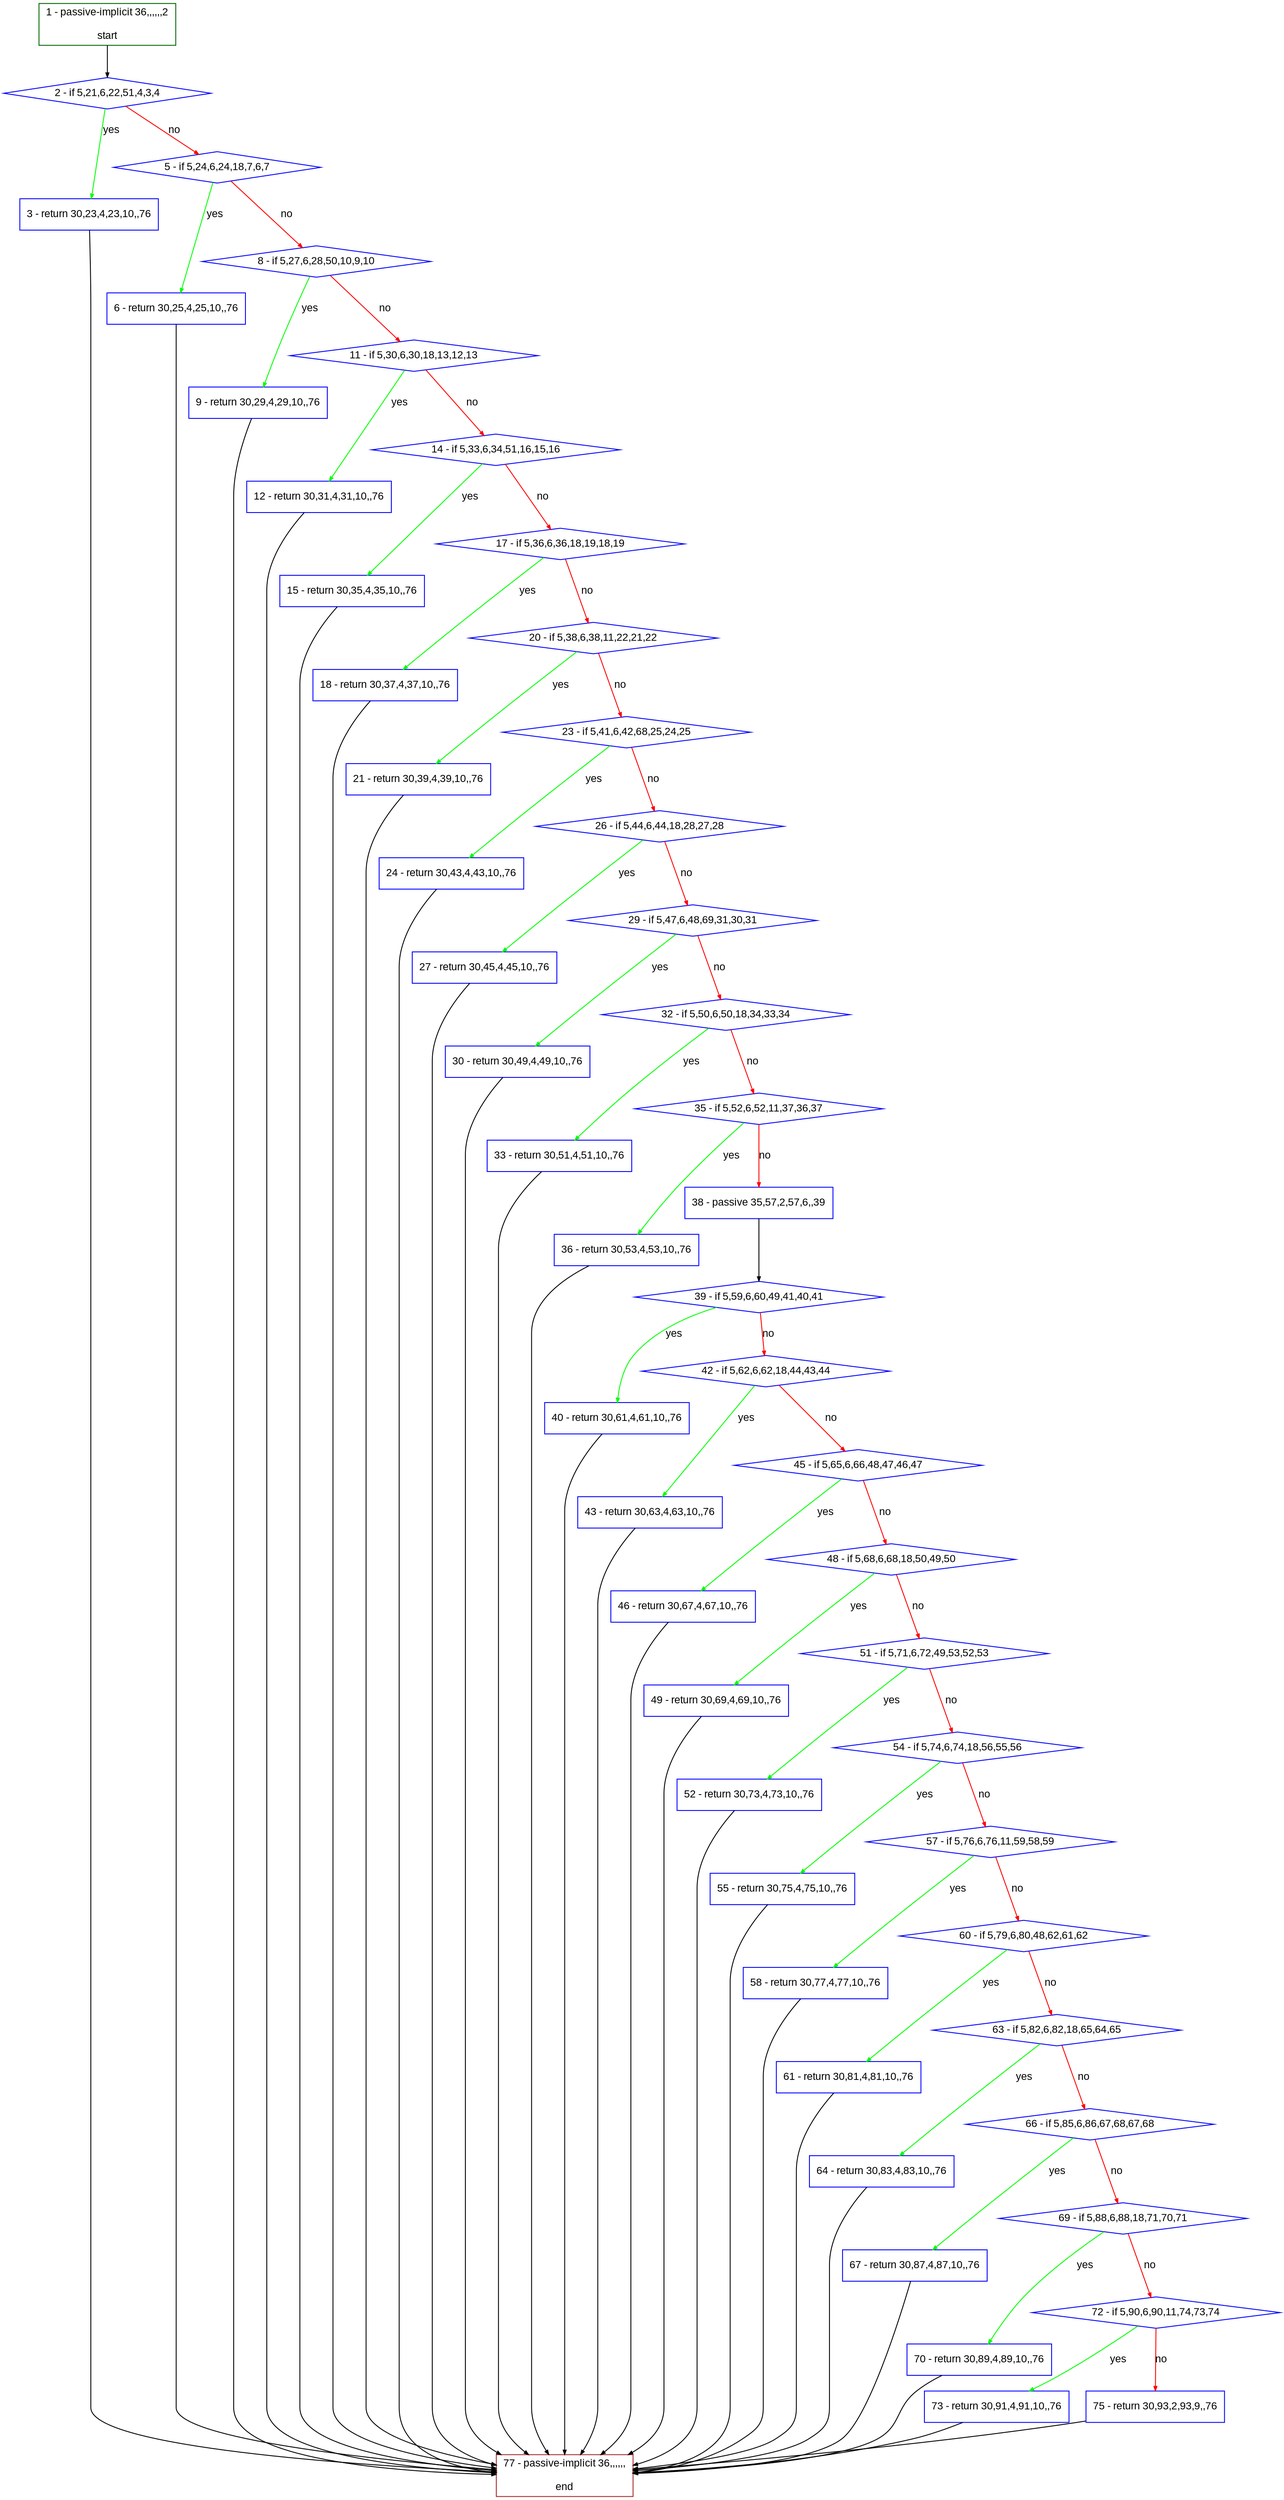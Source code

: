 digraph "" {
  graph [bgcolor="white", fillcolor="#FFFFCC", pack="true", packmode="clust", fontname="Arial", label="", fontsize="12", compound="true", style="rounded,filled"];
  node [node_initialized="no", fillcolor="white", fontname="Arial", label="", color="grey", fontsize="12", fixedsize="false", compound="true", shape="rectangle", style="filled"];
  edge [arrowtail="none", lhead="", fontcolor="black", fontname="Arial", label="", color="black", fontsize="12", arrowhead="normal", arrowsize="0.5", compound="true", ltail="", dir="forward"];
  __N1 [fillcolor="#ffffff", label="2 - if 5,21,6,22,51,4,3,4", color="#0000ff", shape="diamond", style="filled"];
  __N2 [fillcolor="#ffffff", label="1 - passive-implicit 36,,,,,,2\n\nstart", color="#006400", shape="box", style="filled"];
  __N3 [fillcolor="#ffffff", label="3 - return 30,23,4,23,10,,76", color="#0000ff", shape="box", style="filled"];
  __N4 [fillcolor="#ffffff", label="5 - if 5,24,6,24,18,7,6,7", color="#0000ff", shape="diamond", style="filled"];
  __N5 [fillcolor="#ffffff", label="77 - passive-implicit 36,,,,,,\n\nend", color="#a52a2a", shape="box", style="filled"];
  __N6 [fillcolor="#ffffff", label="6 - return 30,25,4,25,10,,76", color="#0000ff", shape="box", style="filled"];
  __N7 [fillcolor="#ffffff", label="8 - if 5,27,6,28,50,10,9,10", color="#0000ff", shape="diamond", style="filled"];
  __N8 [fillcolor="#ffffff", label="9 - return 30,29,4,29,10,,76", color="#0000ff", shape="box", style="filled"];
  __N9 [fillcolor="#ffffff", label="11 - if 5,30,6,30,18,13,12,13", color="#0000ff", shape="diamond", style="filled"];
  __N10 [fillcolor="#ffffff", label="12 - return 30,31,4,31,10,,76", color="#0000ff", shape="box", style="filled"];
  __N11 [fillcolor="#ffffff", label="14 - if 5,33,6,34,51,16,15,16", color="#0000ff", shape="diamond", style="filled"];
  __N12 [fillcolor="#ffffff", label="15 - return 30,35,4,35,10,,76", color="#0000ff", shape="box", style="filled"];
  __N13 [fillcolor="#ffffff", label="17 - if 5,36,6,36,18,19,18,19", color="#0000ff", shape="diamond", style="filled"];
  __N14 [fillcolor="#ffffff", label="18 - return 30,37,4,37,10,,76", color="#0000ff", shape="box", style="filled"];
  __N15 [fillcolor="#ffffff", label="20 - if 5,38,6,38,11,22,21,22", color="#0000ff", shape="diamond", style="filled"];
  __N16 [fillcolor="#ffffff", label="21 - return 30,39,4,39,10,,76", color="#0000ff", shape="box", style="filled"];
  __N17 [fillcolor="#ffffff", label="23 - if 5,41,6,42,68,25,24,25", color="#0000ff", shape="diamond", style="filled"];
  __N18 [fillcolor="#ffffff", label="24 - return 30,43,4,43,10,,76", color="#0000ff", shape="box", style="filled"];
  __N19 [fillcolor="#ffffff", label="26 - if 5,44,6,44,18,28,27,28", color="#0000ff", shape="diamond", style="filled"];
  __N20 [fillcolor="#ffffff", label="27 - return 30,45,4,45,10,,76", color="#0000ff", shape="box", style="filled"];
  __N21 [fillcolor="#ffffff", label="29 - if 5,47,6,48,69,31,30,31", color="#0000ff", shape="diamond", style="filled"];
  __N22 [fillcolor="#ffffff", label="30 - return 30,49,4,49,10,,76", color="#0000ff", shape="box", style="filled"];
  __N23 [fillcolor="#ffffff", label="32 - if 5,50,6,50,18,34,33,34", color="#0000ff", shape="diamond", style="filled"];
  __N24 [fillcolor="#ffffff", label="33 - return 30,51,4,51,10,,76", color="#0000ff", shape="box", style="filled"];
  __N25 [fillcolor="#ffffff", label="35 - if 5,52,6,52,11,37,36,37", color="#0000ff", shape="diamond", style="filled"];
  __N26 [fillcolor="#ffffff", label="36 - return 30,53,4,53,10,,76", color="#0000ff", shape="box", style="filled"];
  __N27 [fillcolor="#ffffff", label="38 - passive 35,57,2,57,6,,39", color="#0000ff", shape="box", style="filled"];
  __N28 [fillcolor="#ffffff", label="39 - if 5,59,6,60,49,41,40,41", color="#0000ff", shape="diamond", style="filled"];
  __N29 [fillcolor="#ffffff", label="40 - return 30,61,4,61,10,,76", color="#0000ff", shape="box", style="filled"];
  __N30 [fillcolor="#ffffff", label="42 - if 5,62,6,62,18,44,43,44", color="#0000ff", shape="diamond", style="filled"];
  __N31 [fillcolor="#ffffff", label="43 - return 30,63,4,63,10,,76", color="#0000ff", shape="box", style="filled"];
  __N32 [fillcolor="#ffffff", label="45 - if 5,65,6,66,48,47,46,47", color="#0000ff", shape="diamond", style="filled"];
  __N33 [fillcolor="#ffffff", label="46 - return 30,67,4,67,10,,76", color="#0000ff", shape="box", style="filled"];
  __N34 [fillcolor="#ffffff", label="48 - if 5,68,6,68,18,50,49,50", color="#0000ff", shape="diamond", style="filled"];
  __N35 [fillcolor="#ffffff", label="49 - return 30,69,4,69,10,,76", color="#0000ff", shape="box", style="filled"];
  __N36 [fillcolor="#ffffff", label="51 - if 5,71,6,72,49,53,52,53", color="#0000ff", shape="diamond", style="filled"];
  __N37 [fillcolor="#ffffff", label="52 - return 30,73,4,73,10,,76", color="#0000ff", shape="box", style="filled"];
  __N38 [fillcolor="#ffffff", label="54 - if 5,74,6,74,18,56,55,56", color="#0000ff", shape="diamond", style="filled"];
  __N39 [fillcolor="#ffffff", label="55 - return 30,75,4,75,10,,76", color="#0000ff", shape="box", style="filled"];
  __N40 [fillcolor="#ffffff", label="57 - if 5,76,6,76,11,59,58,59", color="#0000ff", shape="diamond", style="filled"];
  __N41 [fillcolor="#ffffff", label="58 - return 30,77,4,77,10,,76", color="#0000ff", shape="box", style="filled"];
  __N42 [fillcolor="#ffffff", label="60 - if 5,79,6,80,48,62,61,62", color="#0000ff", shape="diamond", style="filled"];
  __N43 [fillcolor="#ffffff", label="61 - return 30,81,4,81,10,,76", color="#0000ff", shape="box", style="filled"];
  __N44 [fillcolor="#ffffff", label="63 - if 5,82,6,82,18,65,64,65", color="#0000ff", shape="diamond", style="filled"];
  __N45 [fillcolor="#ffffff", label="64 - return 30,83,4,83,10,,76", color="#0000ff", shape="box", style="filled"];
  __N46 [fillcolor="#ffffff", label="66 - if 5,85,6,86,67,68,67,68", color="#0000ff", shape="diamond", style="filled"];
  __N47 [fillcolor="#ffffff", label="67 - return 30,87,4,87,10,,76", color="#0000ff", shape="box", style="filled"];
  __N48 [fillcolor="#ffffff", label="69 - if 5,88,6,88,18,71,70,71", color="#0000ff", shape="diamond", style="filled"];
  __N49 [fillcolor="#ffffff", label="70 - return 30,89,4,89,10,,76", color="#0000ff", shape="box", style="filled"];
  __N50 [fillcolor="#ffffff", label="72 - if 5,90,6,90,11,74,73,74", color="#0000ff", shape="diamond", style="filled"];
  __N51 [fillcolor="#ffffff", label="73 - return 30,91,4,91,10,,76", color="#0000ff", shape="box", style="filled"];
  __N52 [fillcolor="#ffffff", label="75 - return 30,93,2,93,9,,76", color="#0000ff", shape="box", style="filled"];
  __N2 -> __N1 [arrowtail="none", color="#000000", label="", arrowhead="normal", dir="forward"];
  __N1 -> __N3 [arrowtail="none", color="#00ff00", label="yes", arrowhead="normal", dir="forward"];
  __N1 -> __N4 [arrowtail="none", color="#ff0000", label="no", arrowhead="normal", dir="forward"];
  __N3 -> __N5 [arrowtail="none", color="#000000", label="", arrowhead="normal", dir="forward"];
  __N4 -> __N6 [arrowtail="none", color="#00ff00", label="yes", arrowhead="normal", dir="forward"];
  __N4 -> __N7 [arrowtail="none", color="#ff0000", label="no", arrowhead="normal", dir="forward"];
  __N6 -> __N5 [arrowtail="none", color="#000000", label="", arrowhead="normal", dir="forward"];
  __N7 -> __N8 [arrowtail="none", color="#00ff00", label="yes", arrowhead="normal", dir="forward"];
  __N7 -> __N9 [arrowtail="none", color="#ff0000", label="no", arrowhead="normal", dir="forward"];
  __N8 -> __N5 [arrowtail="none", color="#000000", label="", arrowhead="normal", dir="forward"];
  __N9 -> __N10 [arrowtail="none", color="#00ff00", label="yes", arrowhead="normal", dir="forward"];
  __N9 -> __N11 [arrowtail="none", color="#ff0000", label="no", arrowhead="normal", dir="forward"];
  __N10 -> __N5 [arrowtail="none", color="#000000", label="", arrowhead="normal", dir="forward"];
  __N11 -> __N12 [arrowtail="none", color="#00ff00", label="yes", arrowhead="normal", dir="forward"];
  __N11 -> __N13 [arrowtail="none", color="#ff0000", label="no", arrowhead="normal", dir="forward"];
  __N12 -> __N5 [arrowtail="none", color="#000000", label="", arrowhead="normal", dir="forward"];
  __N13 -> __N14 [arrowtail="none", color="#00ff00", label="yes", arrowhead="normal", dir="forward"];
  __N13 -> __N15 [arrowtail="none", color="#ff0000", label="no", arrowhead="normal", dir="forward"];
  __N14 -> __N5 [arrowtail="none", color="#000000", label="", arrowhead="normal", dir="forward"];
  __N15 -> __N16 [arrowtail="none", color="#00ff00", label="yes", arrowhead="normal", dir="forward"];
  __N15 -> __N17 [arrowtail="none", color="#ff0000", label="no", arrowhead="normal", dir="forward"];
  __N16 -> __N5 [arrowtail="none", color="#000000", label="", arrowhead="normal", dir="forward"];
  __N17 -> __N18 [arrowtail="none", color="#00ff00", label="yes", arrowhead="normal", dir="forward"];
  __N17 -> __N19 [arrowtail="none", color="#ff0000", label="no", arrowhead="normal", dir="forward"];
  __N18 -> __N5 [arrowtail="none", color="#000000", label="", arrowhead="normal", dir="forward"];
  __N19 -> __N20 [arrowtail="none", color="#00ff00", label="yes", arrowhead="normal", dir="forward"];
  __N19 -> __N21 [arrowtail="none", color="#ff0000", label="no", arrowhead="normal", dir="forward"];
  __N20 -> __N5 [arrowtail="none", color="#000000", label="", arrowhead="normal", dir="forward"];
  __N21 -> __N22 [arrowtail="none", color="#00ff00", label="yes", arrowhead="normal", dir="forward"];
  __N21 -> __N23 [arrowtail="none", color="#ff0000", label="no", arrowhead="normal", dir="forward"];
  __N22 -> __N5 [arrowtail="none", color="#000000", label="", arrowhead="normal", dir="forward"];
  __N23 -> __N24 [arrowtail="none", color="#00ff00", label="yes", arrowhead="normal", dir="forward"];
  __N23 -> __N25 [arrowtail="none", color="#ff0000", label="no", arrowhead="normal", dir="forward"];
  __N24 -> __N5 [arrowtail="none", color="#000000", label="", arrowhead="normal", dir="forward"];
  __N25 -> __N26 [arrowtail="none", color="#00ff00", label="yes", arrowhead="normal", dir="forward"];
  __N25 -> __N27 [arrowtail="none", color="#ff0000", label="no", arrowhead="normal", dir="forward"];
  __N26 -> __N5 [arrowtail="none", color="#000000", label="", arrowhead="normal", dir="forward"];
  __N27 -> __N28 [arrowtail="none", color="#000000", label="", arrowhead="normal", dir="forward"];
  __N28 -> __N29 [arrowtail="none", color="#00ff00", label="yes", arrowhead="normal", dir="forward"];
  __N28 -> __N30 [arrowtail="none", color="#ff0000", label="no", arrowhead="normal", dir="forward"];
  __N29 -> __N5 [arrowtail="none", color="#000000", label="", arrowhead="normal", dir="forward"];
  __N30 -> __N31 [arrowtail="none", color="#00ff00", label="yes", arrowhead="normal", dir="forward"];
  __N30 -> __N32 [arrowtail="none", color="#ff0000", label="no", arrowhead="normal", dir="forward"];
  __N31 -> __N5 [arrowtail="none", color="#000000", label="", arrowhead="normal", dir="forward"];
  __N32 -> __N33 [arrowtail="none", color="#00ff00", label="yes", arrowhead="normal", dir="forward"];
  __N32 -> __N34 [arrowtail="none", color="#ff0000", label="no", arrowhead="normal", dir="forward"];
  __N33 -> __N5 [arrowtail="none", color="#000000", label="", arrowhead="normal", dir="forward"];
  __N34 -> __N35 [arrowtail="none", color="#00ff00", label="yes", arrowhead="normal", dir="forward"];
  __N34 -> __N36 [arrowtail="none", color="#ff0000", label="no", arrowhead="normal", dir="forward"];
  __N35 -> __N5 [arrowtail="none", color="#000000", label="", arrowhead="normal", dir="forward"];
  __N36 -> __N37 [arrowtail="none", color="#00ff00", label="yes", arrowhead="normal", dir="forward"];
  __N36 -> __N38 [arrowtail="none", color="#ff0000", label="no", arrowhead="normal", dir="forward"];
  __N37 -> __N5 [arrowtail="none", color="#000000", label="", arrowhead="normal", dir="forward"];
  __N38 -> __N39 [arrowtail="none", color="#00ff00", label="yes", arrowhead="normal", dir="forward"];
  __N38 -> __N40 [arrowtail="none", color="#ff0000", label="no", arrowhead="normal", dir="forward"];
  __N39 -> __N5 [arrowtail="none", color="#000000", label="", arrowhead="normal", dir="forward"];
  __N40 -> __N41 [arrowtail="none", color="#00ff00", label="yes", arrowhead="normal", dir="forward"];
  __N40 -> __N42 [arrowtail="none", color="#ff0000", label="no", arrowhead="normal", dir="forward"];
  __N41 -> __N5 [arrowtail="none", color="#000000", label="", arrowhead="normal", dir="forward"];
  __N42 -> __N43 [arrowtail="none", color="#00ff00", label="yes", arrowhead="normal", dir="forward"];
  __N42 -> __N44 [arrowtail="none", color="#ff0000", label="no", arrowhead="normal", dir="forward"];
  __N43 -> __N5 [arrowtail="none", color="#000000", label="", arrowhead="normal", dir="forward"];
  __N44 -> __N45 [arrowtail="none", color="#00ff00", label="yes", arrowhead="normal", dir="forward"];
  __N44 -> __N46 [arrowtail="none", color="#ff0000", label="no", arrowhead="normal", dir="forward"];
  __N45 -> __N5 [arrowtail="none", color="#000000", label="", arrowhead="normal", dir="forward"];
  __N46 -> __N47 [arrowtail="none", color="#00ff00", label="yes", arrowhead="normal", dir="forward"];
  __N46 -> __N48 [arrowtail="none", color="#ff0000", label="no", arrowhead="normal", dir="forward"];
  __N47 -> __N5 [arrowtail="none", color="#000000", label="", arrowhead="normal", dir="forward"];
  __N48 -> __N49 [arrowtail="none", color="#00ff00", label="yes", arrowhead="normal", dir="forward"];
  __N48 -> __N50 [arrowtail="none", color="#ff0000", label="no", arrowhead="normal", dir="forward"];
  __N49 -> __N5 [arrowtail="none", color="#000000", label="", arrowhead="normal", dir="forward"];
  __N50 -> __N51 [arrowtail="none", color="#00ff00", label="yes", arrowhead="normal", dir="forward"];
  __N50 -> __N52 [arrowtail="none", color="#ff0000", label="no", arrowhead="normal", dir="forward"];
  __N51 -> __N5 [arrowtail="none", color="#000000", label="", arrowhead="normal", dir="forward"];
  __N52 -> __N5 [arrowtail="none", color="#000000", label="", arrowhead="normal", dir="forward"];
}
